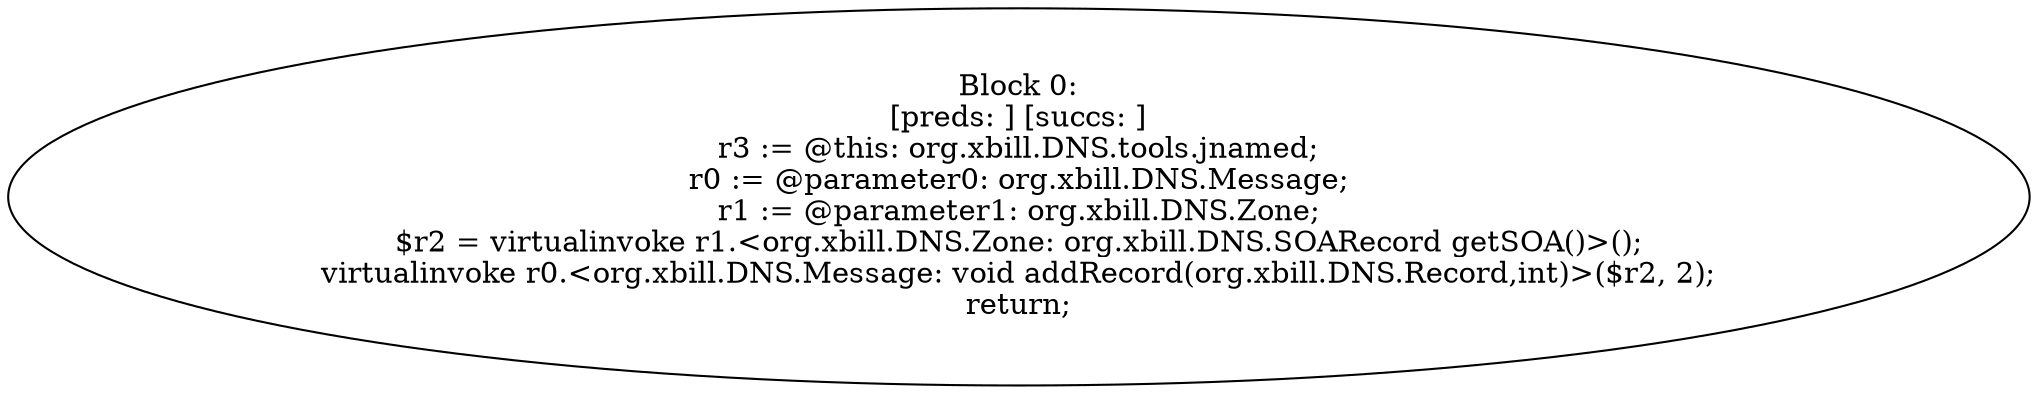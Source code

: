 digraph "unitGraph" {
    "Block 0:
[preds: ] [succs: ]
r3 := @this: org.xbill.DNS.tools.jnamed;
r0 := @parameter0: org.xbill.DNS.Message;
r1 := @parameter1: org.xbill.DNS.Zone;
$r2 = virtualinvoke r1.<org.xbill.DNS.Zone: org.xbill.DNS.SOARecord getSOA()>();
virtualinvoke r0.<org.xbill.DNS.Message: void addRecord(org.xbill.DNS.Record,int)>($r2, 2);
return;
"
}
